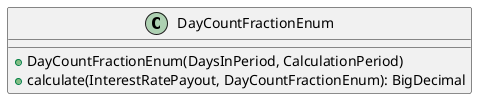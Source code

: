 @startuml

    class DayCountFractionEnum [[DayCountFractionEnum.html]] {
        +DayCountFractionEnum(DaysInPeriod, CalculationPeriod)
        +calculate(InterestRatePayout, DayCountFractionEnum): BigDecimal
    }

@enduml
